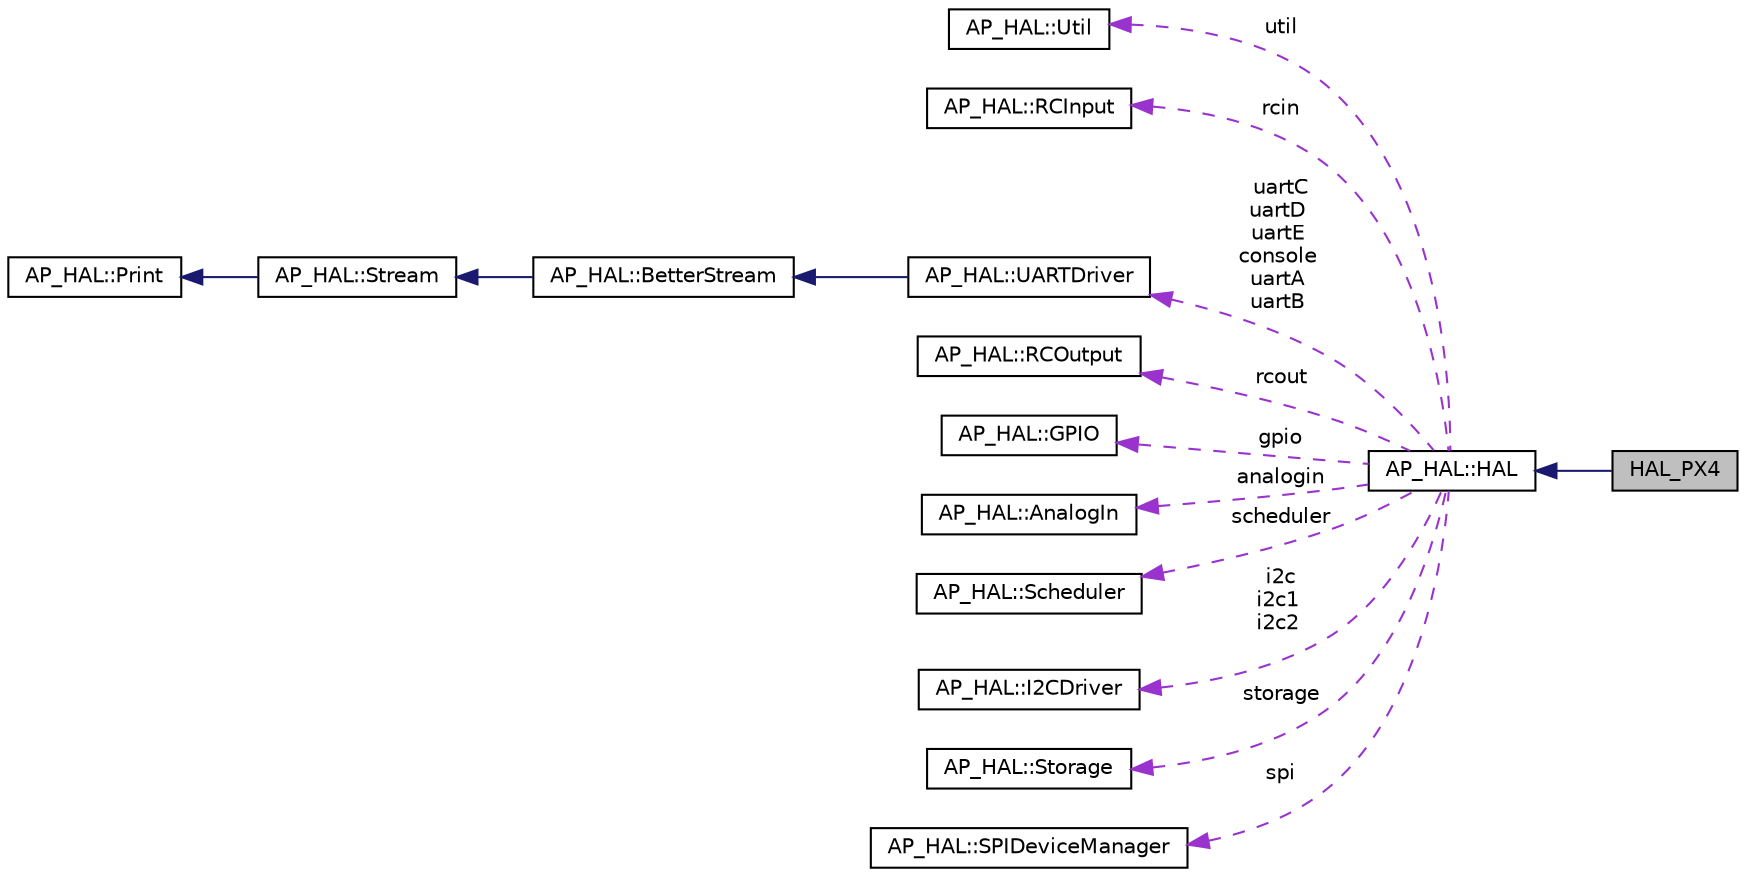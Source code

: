 digraph "HAL_PX4"
{
 // INTERACTIVE_SVG=YES
  edge [fontname="Helvetica",fontsize="10",labelfontname="Helvetica",labelfontsize="10"];
  node [fontname="Helvetica",fontsize="10",shape=record];
  rankdir="LR";
  Node1 [label="HAL_PX4",height=0.2,width=0.4,color="black", fillcolor="grey75", style="filled", fontcolor="black"];
  Node2 -> Node1 [dir="back",color="midnightblue",fontsize="10",style="solid",fontname="Helvetica"];
  Node2 [label="AP_HAL::HAL",height=0.2,width=0.4,color="black", fillcolor="white", style="filled",URL="$classAP__HAL_1_1HAL.html"];
  Node3 -> Node2 [dir="back",color="darkorchid3",fontsize="10",style="dashed",label=" util" ,fontname="Helvetica"];
  Node3 [label="AP_HAL::Util",height=0.2,width=0.4,color="black", fillcolor="white", style="filled",URL="$classAP__HAL_1_1Util.html"];
  Node4 -> Node2 [dir="back",color="darkorchid3",fontsize="10",style="dashed",label=" rcin" ,fontname="Helvetica"];
  Node4 [label="AP_HAL::RCInput",height=0.2,width=0.4,color="black", fillcolor="white", style="filled",URL="$classAP__HAL_1_1RCInput.html"];
  Node5 -> Node2 [dir="back",color="darkorchid3",fontsize="10",style="dashed",label=" uartC\nuartD\nuartE\nconsole\nuartA\nuartB" ,fontname="Helvetica"];
  Node5 [label="AP_HAL::UARTDriver",height=0.2,width=0.4,color="black", fillcolor="white", style="filled",URL="$classAP__HAL_1_1UARTDriver.html"];
  Node6 -> Node5 [dir="back",color="midnightblue",fontsize="10",style="solid",fontname="Helvetica"];
  Node6 [label="AP_HAL::BetterStream",height=0.2,width=0.4,color="black", fillcolor="white", style="filled",URL="$classAP__HAL_1_1BetterStream.html"];
  Node7 -> Node6 [dir="back",color="midnightblue",fontsize="10",style="solid",fontname="Helvetica"];
  Node7 [label="AP_HAL::Stream",height=0.2,width=0.4,color="black", fillcolor="white", style="filled",URL="$classAP__HAL_1_1Stream.html"];
  Node8 -> Node7 [dir="back",color="midnightblue",fontsize="10",style="solid",fontname="Helvetica"];
  Node8 [label="AP_HAL::Print",height=0.2,width=0.4,color="black", fillcolor="white", style="filled",URL="$classAP__HAL_1_1Print.html"];
  Node9 -> Node2 [dir="back",color="darkorchid3",fontsize="10",style="dashed",label=" rcout" ,fontname="Helvetica"];
  Node9 [label="AP_HAL::RCOutput",height=0.2,width=0.4,color="black", fillcolor="white", style="filled",URL="$classAP__HAL_1_1RCOutput.html"];
  Node10 -> Node2 [dir="back",color="darkorchid3",fontsize="10",style="dashed",label=" gpio" ,fontname="Helvetica"];
  Node10 [label="AP_HAL::GPIO",height=0.2,width=0.4,color="black", fillcolor="white", style="filled",URL="$classAP__HAL_1_1GPIO.html"];
  Node11 -> Node2 [dir="back",color="darkorchid3",fontsize="10",style="dashed",label=" analogin" ,fontname="Helvetica"];
  Node11 [label="AP_HAL::AnalogIn",height=0.2,width=0.4,color="black", fillcolor="white", style="filled",URL="$classAP__HAL_1_1AnalogIn.html"];
  Node12 -> Node2 [dir="back",color="darkorchid3",fontsize="10",style="dashed",label=" scheduler" ,fontname="Helvetica"];
  Node12 [label="AP_HAL::Scheduler",height=0.2,width=0.4,color="black", fillcolor="white", style="filled",URL="$classAP__HAL_1_1Scheduler.html"];
  Node13 -> Node2 [dir="back",color="darkorchid3",fontsize="10",style="dashed",label=" i2c\ni2c1\ni2c2" ,fontname="Helvetica"];
  Node13 [label="AP_HAL::I2CDriver",height=0.2,width=0.4,color="black", fillcolor="white", style="filled",URL="$classAP__HAL_1_1I2CDriver.html"];
  Node14 -> Node2 [dir="back",color="darkorchid3",fontsize="10",style="dashed",label=" storage" ,fontname="Helvetica"];
  Node14 [label="AP_HAL::Storage",height=0.2,width=0.4,color="black", fillcolor="white", style="filled",URL="$classAP__HAL_1_1Storage.html"];
  Node15 -> Node2 [dir="back",color="darkorchid3",fontsize="10",style="dashed",label=" spi" ,fontname="Helvetica"];
  Node15 [label="AP_HAL::SPIDeviceManager",height=0.2,width=0.4,color="black", fillcolor="white", style="filled",URL="$classAP__HAL_1_1SPIDeviceManager.html"];
}
